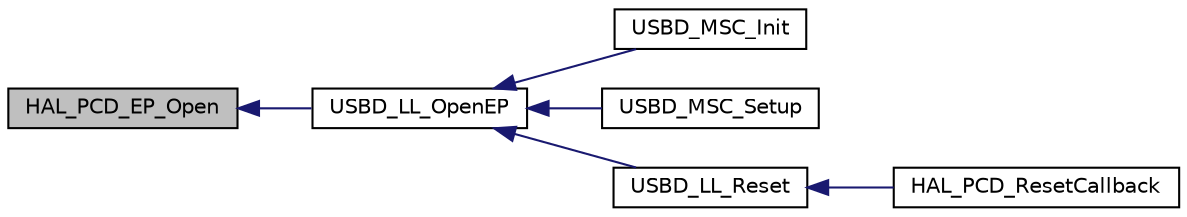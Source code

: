digraph "HAL_PCD_EP_Open"
{
  edge [fontname="Helvetica",fontsize="10",labelfontname="Helvetica",labelfontsize="10"];
  node [fontname="Helvetica",fontsize="10",shape=record];
  rankdir="LR";
  Node30 [label="HAL_PCD_EP_Open",height=0.2,width=0.4,color="black", fillcolor="grey75", style="filled", fontcolor="black"];
  Node30 -> Node31 [dir="back",color="midnightblue",fontsize="10",style="solid",fontname="Helvetica"];
  Node31 [label="USBD_LL_OpenEP",height=0.2,width=0.4,color="black", fillcolor="white", style="filled",URL="$group___u_s_b_d___c_o_r_e___exported___functions_prototype.html#gad96254d74d95496ffb5f6f2248585cb0",tooltip="Opens an endpoint of the Low Level Driver. "];
  Node31 -> Node32 [dir="back",color="midnightblue",fontsize="10",style="solid",fontname="Helvetica"];
  Node32 [label="USBD_MSC_Init",height=0.2,width=0.4,color="black", fillcolor="white", style="filled",URL="$group___m_s_c___c_o_r_e___private___functions.html#gafe6062fbb86344c0d4339601d2fe0de1",tooltip="USBD_MSC_Init Initialize the mass storage configuration. "];
  Node31 -> Node33 [dir="back",color="midnightblue",fontsize="10",style="solid",fontname="Helvetica"];
  Node33 [label="USBD_MSC_Setup",height=0.2,width=0.4,color="black", fillcolor="white", style="filled",URL="$group___m_s_c___c_o_r_e___private___functions.html#gaf7c2344d42242f52ce4e1f9d68c7b0b9",tooltip="USBD_MSC_Setup Handle the MSC specific requests. "];
  Node31 -> Node34 [dir="back",color="midnightblue",fontsize="10",style="solid",fontname="Helvetica"];
  Node34 [label="USBD_LL_Reset",height=0.2,width=0.4,color="black", fillcolor="white", style="filled",URL="$group___u_s_b_d___c_o_r_e___private___functions.html#ga9cd02ae070a18ea3395346c56639412b",tooltip="USBD_LL_Reset Handle Reset event. "];
  Node34 -> Node35 [dir="back",color="midnightblue",fontsize="10",style="solid",fontname="Helvetica"];
  Node35 [label="HAL_PCD_ResetCallback",height=0.2,width=0.4,color="black", fillcolor="white", style="filled",URL="$group___p_c_d___exported___functions___group2.html#gaf4fbef977092aa525c6b1668ffbec77b",tooltip="Reset callback. "];
}
